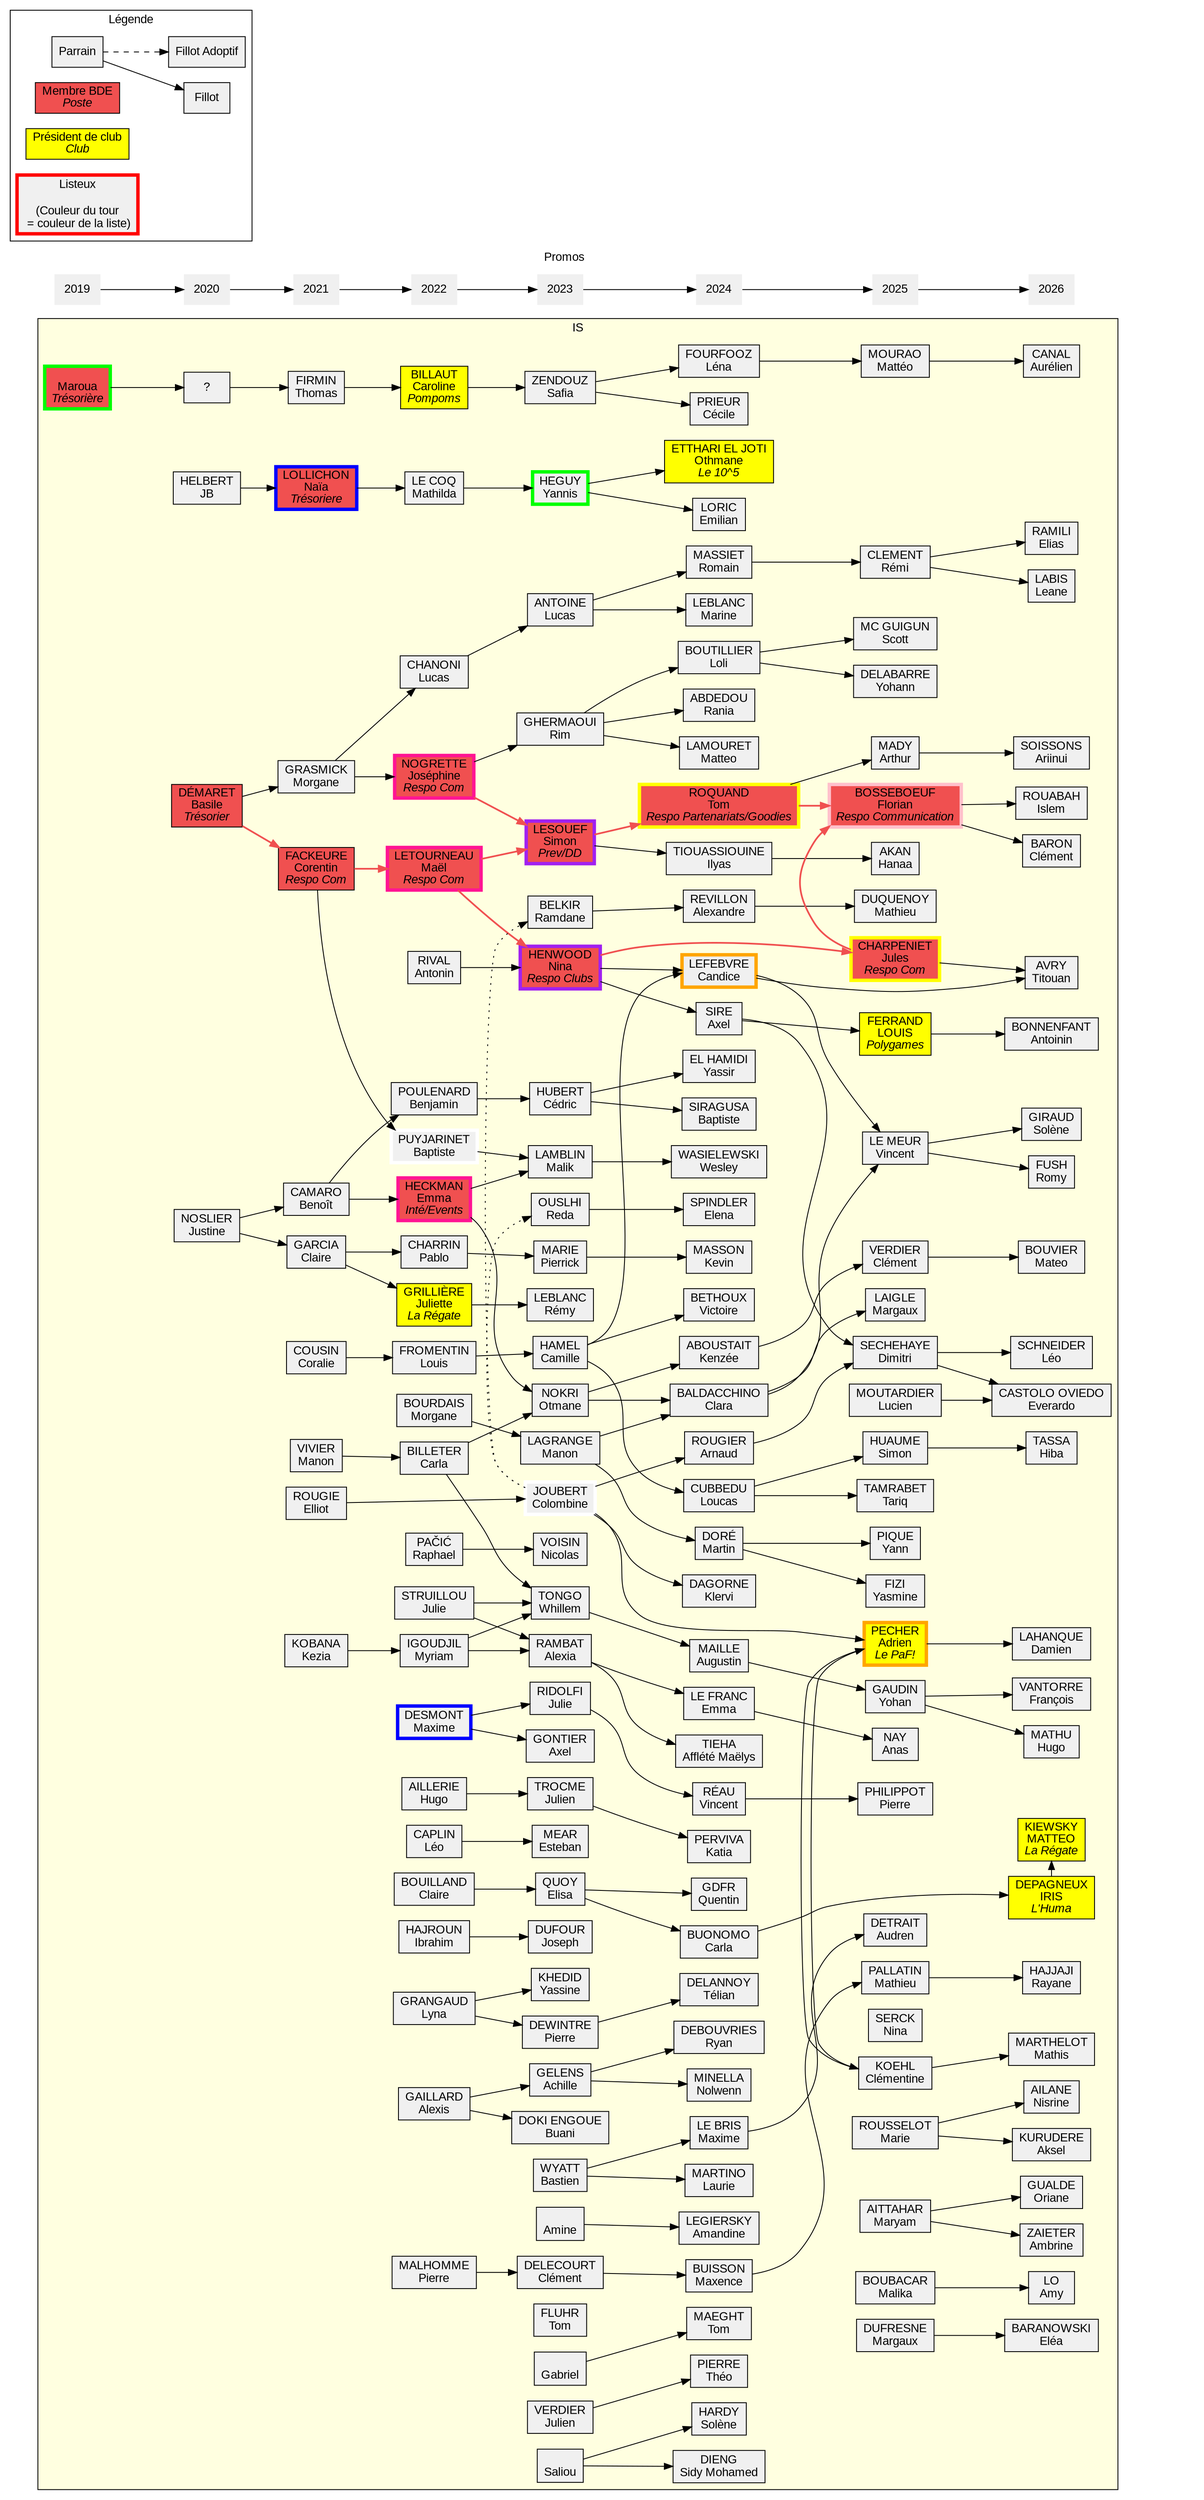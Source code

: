 digraph is {
	graph [
		charset = "UTF-8";
		style = filled;
		fontname = "Arial";
	];

	node [
		shape = box;
		style = filled;
		fillcolor = "#f0f0f0";
		fontname = "Arial";
	];

	rankdir = LR;

	subgraph cluster_promos {
		label = "Promos";
		penwidth = 0;
		color = none;
		node [shape = none];

		"2019" -> "2020" -> "2021" -> "2022" -> "2023" -> "2024" -> "2025" -> "2026";
	}
		subgraph cluster_legende {
		label = "Légende";
		fillcolor = none;

		leg_parrain	[label = "Parrain"];
		leg_fillot	[label = "Fillot"];
		leg_fillotadop	[label = "Fillot Adoptif"];
		leg_BDE		[label = <Membre BDE<BR/><I>Poste</I>> fillcolor="#f05050"];
		leg_prez	[label = <Président de club<BR/><I>Club</I>> fillcolor="yellow"];
		leg_listeux	[label = "Listeux\n\n(Couleur du tour\n = couleur de la liste)" penwidth=4 color="red"];

		leg_parrain -> leg_fillot;
		leg_parrain -> leg_fillotadop [style = "dashed"];
	}

	subgraph cluster_IS {
		label = "IS";
		fillcolor = "#FFFFE0";

		{ rank = "same";
			maroua		[label = <<BR/>Maroua<BR/><I>Trésorière</I>> fillcolor="#f05050" penwidth=4 color="green"];
		}

		{ rank = "same";
			basiledem	[label = <DÉMARET<BR/>Basile<BR/><I>Trésorier</I>> fillcolor="#f05050"];
			jbhelb		[label = "HELBERT\nJB"];
			justinenos	[label = "NOSLIER\nJustine"];
			unknown		[label = "?"];
		}
		maroua -> unknown;

		{ rank = "same";
			benoitcam	[label = "CAMARO\nBenoît"];
			clairegarc	[label = "GARCIA\nClaire"];
			coraliecous	[label = "COUSIN\nCoralie"];
			corentinfack	[label = <FACKEURE<BR/>Corentin<BR/><I>Respo Com</I>> fillcolor="#f05050"];
			elliotrougie	[label = "ROUGIE\nElliot"];
			keziakoba	[label = "KOBANA\nKezia"];
			manonviv	[label = "VIVIER\nManon"];
			morganegras	[label = "GRASMICK\nMorgane"];
			naialoll	[label = <LOLLICHON<BR/>Naïa<BR/><I>Trésoriere</I>> fillcolor="#f05050" penwidth=4 color="blue"];
			thomasfirm	[label = "FIRMIN\nThomas"];
		}
		basiledem -> corentinfack [penwidth=2 color = "#f05050"];
		basiledem -> morganegras;
		jbhelb -> naialoll;
		justinenos -> benoitcam;
		justinenos -> clairegarc;
		unknown -> thomasfirm;

		{ rank="same";
			morgane		[label = "BOURDAIS\nMorgane"];
			raphael		[label = "PAČIĆ\nRaphael"];
			antoninriv	[label = "RIVAL\nAntonin"];
			baptistepuy 	[label = "PUYJARINET\nBaptiste" penwidth=4 color="white"];
			benjaminpoul 	[label = "POULENARD\nBenjamin"];
			carlabill	[label = "BILLETER\nCarla"];
			carolinebill	[label = <BILLAUT<BR/>Caroline<BR/><I>Pompoms</I>> fillcolor="yellow"];
			emmaheck	[label = <HECKMAN<BR/>Emma<BR/><I>Inté/Events</I>> fillcolor="#f05050" penwidth=4 color="deeppink"];
			maximedes	[label = "DESMONT\nMaxime" penwidth=4 color="blue"];
			hugoaill	[label = "AILLERIE\nHugo"];
			josephinenog	[label = <NOGRETTE<BR/>Joséphine<BR/><I>Respo Com</I>> fillcolor="#f05050" penwidth=4 color="deeppink"];
			juliestru	[label = "STRUILLOU\nJulie"];
			juliettegril	[label = <GRILLIÈRE<BR/>Juliette<BR/><I>La Régate</I>> fillcolor="yellow"];
			leocap		[label = "CAPLIN\nLéo"];
			clairebouill	[label = "BOUILLAND\nClaire"];
			ibrahimhaj 	[label = "HAJROUN\nIbrahim"];
			louisfro	[label = "FROMENTIN\nLouis"];
			lucaschan	[label = "CHANONI\nLucas"];
			lynagran	[label = "GRANGAUD\nLyna"];
			maellet		[label = <LETOURNEAU<BR/>Maël<BR/><I>Respo Com</I>> fillcolor="#f05050" penwidth=4 color="deeppink"];
			mathildalec	[label = "LE COQ\nMathilda"];
			myriam		[label = "IGOUDJIL\nMyriam"];
			pablocharr	[label = "CHARRIN\nPablo"];
			pierre 		[label = "MALHOMME\nPierre"];

			alexisgaill	[label = "GAILLARD\nAlexis"];
		}
		benoitcam -> emmaheck;
		benoitcam -> benjaminpoul;
		coraliecous -> louisfro;
		corentinfack -> baptistepuy;
		corentinfack -> maellet [penwidth=2 color = "#f05050"];
		clairegarc -> juliettegril;
		clairegarc -> pablocharr;
		keziakoba -> myriam;
		manonviv -> carlabill;
		morganegras -> josephinenog;
		morganegras -> lucaschan;
		naialoll -> mathildalec;
		thomasfirm -> carolinebill;

		{ rank="same";
			achillegel	[label = "GELENS\nAchille"];
			alexiaram	[label = "RAMBAT\nAlexia"];
			amine		[label = "\nAmine"];
			axelgont 	[label = "GONTIER\nAxel"];
			bastienw	[label = "WYATT\nBastien"];
			buanidoki	[label = "DOKI ENGOUE\nBuani"];
			camilleham 	[label = "HAMEL\nCamille"];
			cedrichub	[label = "HUBERT\nCédric"];
			clementdel 	[label = "DELECOURT\nClément"];
			tomfl 		[label = "FLUHR\nTom"];
			colombinej	[label = "JOUBERT\nColombine" penwidth=4 color="white"];
			elisaquoy	[label = "QUOY\nElisa"];
			estebanme	[label = "MEAR\nEsteban"];
			gabriel 	[label = "\nGabriel"];
			josephduf	[label = "DUFOUR\nJoseph"];
			julierid	[label = "RIDOLFI\nJulie"];
			julient		[label = "TROCME\nJulien"];
			julienv		[label = "VERDIER\nJulien"];
			lucasant	[label = "ANTOINE\nLucas"];
			manonlag	[label = "LAGRANGE\nManon"];
			maliklamb	[label = "LAMBLIN\nMalik"];
			nicolasvois	[label = "VOISIN\nNicolas"];
			nina		[label = <HENWOOD<BR/>Nina<BR/><I>Respo Clubs</I>> fillcolor="#f05050" penwidth=4 color="purple"];
			otmane 		[label = "NOKRI\nOtmane"];
			pierredew	[label = "DEWINTRE\nPierre"];
			pierrickmar	[label = "MARIE\nPierrick"];
			ramdane		[label = "BELKIR\nRamdane"];
			redaous		[label = "OUSLHI\nReda"];
			remylebl	[label = "LEBLANC\nRémy"];
			rim 		[label = "GHERMAOUI\nRim"];
			safia		[label = "ZENDOUZ\nSafia"];
			saliou		[label = "\nSaliou"];
			simonles	[label = <LESOUEF<BR/>Simon<BR/><I>Prev/DD</I>> fillcolor="#f05050" penwidth=4 color="purple"];
			whillem		[label = "TONGO\nWhillem"];
			yannisheg	[label = "HEGUY\nYannis" penwidth=4 color="green"];
			yassinekhed 	[label = "KHEDID\nYassine"];
		}
		elliotrougie -> colombinej;

		alexisgaill -> achillegel;
		alexisgaill -> buanidoki;
		antoninriv -> nina;
		baptistepuy -> maliklamb;
		benjaminpoul -> cedrichub;
		carlabill -> otmane;
		carlabill -> whillem;
		carolinebill -> safia;
		clairebouill -> elisaquoy;
		colombinej -> ramdane [style = "dotted"];
		colombinej -> redaous [style = "dotted"];
		emmaheck -> maliklamb;
		emmaheck -> otmane;
		hugoaill -> julient;
		ibrahimhaj -> josephduf;
		josephinenog -> rim;
		josephinenog -> simonles [penwidth=2 color = "#f05050"];
		juliestru -> alexiaram;
		juliestru -> whillem;
		juliettegril -> remylebl;
		leocap -> estebanme;
		louisfro -> camilleham;
		lucaschan -> lucasant;
		lynagran -> pierredew;
		lynagran -> yassinekhed;
		maellet -> nina [penwidth=2 color = "#f05050"];
		maellet -> simonles [penwidth=2 color = "#f05050"];
		mathildalec -> yannisheg;
		maximedes -> axelgont;
		maximedes -> julierid;
		//maximedes -> nina [style = "dashed"];
		morgane -> manonlag;
		myriam -> alexiaram;
		myriam -> whillem;
		pablocharr -> pierrickmar;
		pierre -> clementdel;
		raphael -> nicolasvois;

		{ rank="same";
			affletemaelys	[label = "TIEHA\nAfflété Maëlys"];
			alexandrerev	[label = "REVILLON\nAlexandre"];
			amandineleg	[label = "LEGIERSKY\nAmandine"];
			arnaudroug	[label = "ROUGIER\nArnaud"];
			augustinmail	[label = "MAILLE\nAugustin"];
			axelsi		[label = "SIRE\nAxel"];
			baptistesir	[label = "SIRAGUSA\nBaptiste"];
			candyce		[label = "LEFEBVRE\nCandice" penwidth=4 color="orange"];
			carlabuo	[label = "BUONOMO\nCarla"];
			cecilepri	[label = "PRIEUR\nCécile"];
			clarabald	[label = "BALDACCHINO\nClara"];
			elena 		[label = "SPINDLER\nElena"];
			emilianlor	[label = "LORIC\nEmilian"];
			emmalef		[label = "LE FRANC\nEmma"];
			ilyastiou	[label = "TIOUASSIOUINE\nIlyas"];
			katia		[label = "PERVIVA\nKatia"];
			kenzee		[label = "ABOUSTAIT\nKenzée"];
			kevin		[label = "MASSON\nKevin"];
			klervi		[label = "DAGORNE\nKlervi"];
			lauriemart	[label = "MARTINO\nLaurie"];
			lenafour	[label = "FOURFOOZ\nLéna"];
			loliboutil	[label = "BOUTILLIER\nLoli"];
			loucascub	[label = "CUBBEDU\nLoucas"];
			marineleb	[label = "LEBLANC\nMarine"];
			martindor	[label = "DORÉ\nMartin"];
			matteolam	[label = "LAMOURET\nMatteo"];
			maxencebuis	[label = "BUISSON\nMaxence"];
			maximeleb	[label = "LE BRIS\nMaxime"];
			nolwenn		[label = "MINELLA\nNolwenn"];
			othmane		[label = <ETTHARI EL JOTI<BR/>Othmane<BR/><I>Le 10^5</I>> fillcolor="yellow"];
			quenting 	[label = "GDFR\nQuentin"];
			raniaabed	[label = "ABDEDOU\nRania"];
			romainmass	[label = "MASSIET\nRomain"];
			ryandeb		[label = "DEBOUVRIES\nRyan"];
			sidymohamed	[label = "DIENG\nSidy Mohamed"];
			solenehard	[label = "HARDY\nSolène"];
			telian		[label = "DELANNOY\nTélian"];
			theopierre	[label = "PIERRE\nThéo"];
			tommaeght	[label = "MAEGHT\nTom"];
			tomroq		[label = <ROQUAND<BR/>Tom<BR/><I>Respo Partenariats/Goodies</I>> fillcolor="#f05050" penwidth=4 color="yellow"];
			victoirebet	[label = "BETHOUX\nVictoire"];
			vincentre	[label = "RÉAU\nVincent"];
			wesley		[label = "WASIELEWSKI\nWesley"];
			yassir		[label = "EL HAMIDI\nYassir"];
		}
		achillegel -> nolwenn;
		achillegel -> ryandeb;
		alexiaram -> emmalef;
		alexiaram -> affletemaelys;
		amine -> amandineleg;
		bastienw -> lauriemart;
		bastienw -> maximeleb;
		camilleham -> candyce;
		camilleham -> loucascub;
		camilleham -> victoirebet;
		cedrichub -> baptistesir;
		cedrichub -> yassir;
		clementdel -> maxencebuis;
		colombinej -> adrienpech;
		colombinej -> arnaudroug;
		colombinej -> klervi;
		elisaquoy -> carlabuo;
		elisaquoy -> quenting;
		gabriel -> tommaeght;
		julierid -> vincentre;
		julient -> katia;
		julienv -> theopierre;
		lucasant -> marineleb;
		lucasant -> romainmass;
		maliklamb -> wesley;
		manonlag -> clarabald;
		manonlag -> martindor;
		nina -> axelsi;
		nina -> julescharp [penwidth=2 color = "#f05050"];
		nina -> candyce;
		otmane -> clarabald;
		otmane -> kenzee;
		pierredew -> telian;
		pierrickmar -> kevin;
		ramdane -> alexandrerev;
		redaous -> elena;
		rim -> loliboutil;
		rim -> matteolam;
		rim -> raniaabed;
		safia -> lenafour;
		safia -> cecilepri;
		saliou -> sidymohamed;
		saliou -> solenehard;
		simonles -> ilyastiou;
		simonles -> tomroq [penwidth=2 color = "#f05050"];
		whillem -> augustinmail;
		yannisheg -> emilianlor;
		yannisheg -> othmane;
		{ rank="same";
			julescharp		[label = <CHARPENIET<BR/>Jules<BR/><I>Respo Com</I>> fillcolor="#f05050" penwidth=4 color="yellow"];
            akanhanaa		[label = "AKAN\nHanaa"];
			adrienpech		[label = <PECHER<BR/>Adrien<BR/><I>Le PaF!</I>> fillcolor="yellow" penwidth=4 color="orange"];
            florianbos      [label = <BOSSEBOEUF<BR/>Florian<BR/><I>Respo Communication</I>> fillcolor="#f05050" penwidth=4 color="pink"];
            remicleme       [label = "CLEMENT\nRémi"];
            clementineko    [label = "KOEHL\nClémentine"];
            audrendetrai    [label = "DETRAIT\nAudren"];
            yohanndela      [label = "DELABARRE\nYohann"];
            scottmcgu       [label = "MC GUIGUN\nScott"];
            mathieuduque    [label = "DUQUENOY\nMathieu"];
            louisferran     [label = <FERRAND<BR/>LOUIS<BR/><I>Polygames</I>> fillcolor="yellow"];
            yasminefizi     [label = "FIZI\nYasmine"];
            yohangaudin     [label = "GAUDIN\nYohan"];
            simonhuaume     [label = "HUAUME\nSimon"];
            margauxlaigl    [label = "LAIGLE\nMargaux"];
            vincentlemeur   [label = "LE MEUR\nVincent"];
            arthurmady      [label = "MADY\nArthur"];
            matteomoura     [label = "MOURAO\nMattéo"];
            anasnay         [label = "NAY\nAnas"];
            mathieupall     [label = "PALLATIN\nMathieu"];
            pierrephili     [label = "PHILIPPOT\nPierre"];
            dimitrisech     [label = "SECHEHAYE\nDimitri"];
            ninaserck       [label = "SERCK\nNina"];
            tariqtambar     [label = "TAMRABET\nTariq"];
            clementverd     [label = "VERDIER\nClément"];
            yannpique       [label = "PIQUE\nYann"];
			mrousselot		[label = "ROUSSELOT\nMarie"];
			maittahar		[label = "AITTAHAR\nMaryam"];
			lmoutardier		[label = "MOUTARDIER\nLucien"];
			mboubacar		[label = "BOUBACAR\nMalika"];
			mdufresne		[label = "DUFRESNE\nMargaux"];
        }
        ilyastiou ->akanhanaa;
        tomroq -> florianbos [penwidth=2 color = "#f05050"];
        julescharp -> florianbos [penwidth=2 color = "#f05050"];
        romainmass -> remicleme;
        adrienpech -> clementineko;
        clementineko -> adrienpech;
        carlabuo -> irisdepagneu;
        maximeleb -> audrendetrai;
        alexandrerev -> mathieuduque;
        axelsi-> louisferran;
        martindor -> yasminefizi;
        augustinmail -> yohangaudin;
        loucascub -> simonhuaume;
        clarabald -> margauxlaigl;
        candyce -> vincentlemeur;
        clarabald -> vincentlemeur;
        tomroq -> arthurmady;
        lenafour -> matteomoura;
        emmalef -> anasnay;
        maxencebuis-> mathieupall;
        vincentre -> pierrephili;
        axelsi -> dimitrisech;
        arnaudroug -> dimitrisech;
        loucascub -> tariqtambar;
        julescharp -> titouanavr;
        candyce -> titouanavr;
        kenzee -> clementverd;
        martindor -> yannpique;
        loliboutil ->yohanndela;
        loliboutil -> scottmcgu;
	
	{ rank="same";
			irisdepagneu    [label = <DEPAGNEUX<BR/>IRIS<BR/><I>L'Huma</I>> fillcolor="yellow"];
            rfush		[label = "FUSH\nRomy"];
			sgiraud 	[label = "GIRAUD\nSolène"];
			htassa  	[label = "TASSA\nHiba"];
			mmarthelot  [label = "MARTHELOT\nMathis"];
			fvantorre   [label = "VANTORRE\nFrançois"];
			hmathu		[label = "MATHU\nHugo"];
			dlahanque   [label = "LAHANQUE\nDamien"];
			nailane     [label = "AILANE\nNisrine"];
			akurudere   [label = "KURUDERE\nAksel"];
			mbouvier    [label = "BOUVIER\nMateo"];
			llabis		[label = "LABIS\nLeane"];
			eramili     [label = "RAMILI\nElias"];
			cbaron 		[label = "BARON\nClément"];
			irouabah	[label = "ROUABAH\nIslem"];
			abonnefant	[label = "BONNENFANT\nAntoinin"];
			rhajjaji	[label = "HAJJAJI\nRayane"];
			eschneider  [label = "SCHNEIDER\nLéo"];
			ogualde		[label = "GUALDE\nOriane"];
			azaieter	[label = "ZAIETER\nAmbrine"];
			mkiewsky	[label = <KIEWSKY<BR/>MATTEO<BR/><I>La Régate</I>> fillcolor="yellow"];
			titouanavr  [label = "AVRY\nTitouan"];
			ecastol 	[label = "CASTOLO OVIEDO\nEverardo"];
			alo 		[label = "LO\nAmy"];
			asoissons   [label = "SOISSONS\nAriinui"];
			acanal		[label = "CANAL\nAurélien"];
			ebaranowski [label = "BARANOWSKI\nEléa"];
        }
		vincentlemeur->rfush;
		vincentlemeur->sgiraud;
		simonhuaume->htassa;
		clementineko ->mmarthelot;
		yohangaudin->fvantorre;
		yohangaudin->hmathu;
	
		adrienpech->dlahanque;
		mrousselot->nailane;
		mrousselot->akurudere;
		clementverd->mbouvier;
		remicleme->llabis;
		remicleme->eramili;
		florianbos ->cbaron;
		florianbos ->irouabah;
		louisferran->abonnefant;
		mathieupall->rhajjaji;
		dimitrisech->ecastol;
		dimitrisech->eschneider;
		maittahar->ogualde;
		maittahar->azaieter;
		irisdepagneu->mkiewsky;
		lmoutardier->ecastol;
		mboubacar->alo;
		arthurmady->asoissons;
		matteomoura->acanal;
		mdufresne->ebaranowski;
	}
	endnode [style=invis];

	ebaranowski -> endnode [style=invis];
	"2026" -> endnode [style=invis];
}
